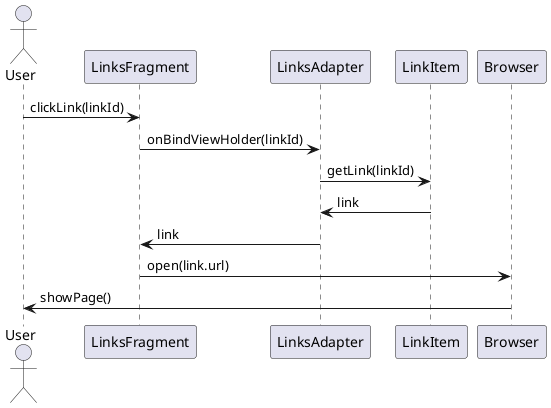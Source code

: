 @startuml
actor User

User -> LinksFragment : clickLink(linkId)
LinksFragment -> LinksAdapter : onBindViewHolder(linkId)
LinksAdapter -> LinkItem : getLink(linkId)
LinkItem -> LinksAdapter : link
LinksAdapter -> LinksFragment : link
LinksFragment -> Browser : open(link.url)
Browser -> User : showPage()
@enduml
